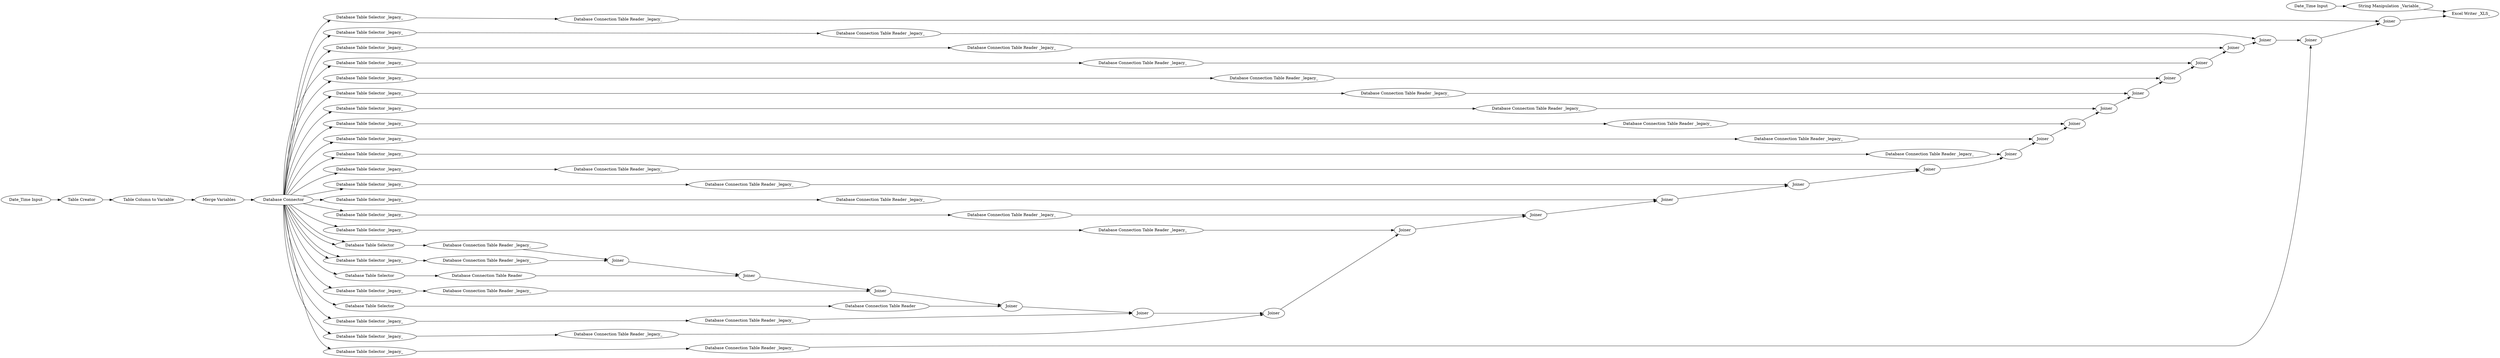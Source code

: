 digraph {
	16 [label="Database Connector"]
	42 [label="Database Table Selector"]
	43 [label="Database Table Selector"]
	44 [label="Database Table Selector"]
	46 [label="Database Connection Table Reader"]
	47 [label="Database Connection Table Reader"]
	117 [label="Database Connection Table Reader _legacy_"]
	118 [label="Database Connection Table Reader _legacy_"]
	119 [label="Database Table Selector _legacy_"]
	120 [label="Database Table Selector _legacy_"]
	121 [label="Database Table Selector _legacy_"]
	122 [label="Database Connection Table Reader _legacy_"]
	123 [label="Database Connection Table Reader _legacy_"]
	124 [label="Database Table Selector _legacy_"]
	125 [label="Database Connection Table Reader _legacy_"]
	126 [label="Database Table Selector _legacy_"]
	127 [label="Database Connection Table Reader _legacy_"]
	128 [label=Joiner]
	276 [label="Date_Time Input"]
	277 [label=Joiner]
	278 [label=Joiner]
	279 [label=Joiner]
	280 [label=Joiner]
	281 [label=Joiner]
	282 [label=Joiner]
	283 [label="Database Table Selector _legacy_"]
	284 [label="Database Connection Table Reader _legacy_"]
	285 [label=Joiner]
	286 [label="Database Table Selector _legacy_"]
	287 [label="String Manipulation _Variable_"]
	288 [label="Database Table Selector _legacy_"]
	289 [label="Database Table Selector _legacy_"]
	290 [label="Database Table Selector _legacy_"]
	291 [label="Database Table Selector _legacy_"]
	292 [label="Database Table Selector _legacy_"]
	293 [label="Database Connection Table Reader _legacy_"]
	294 [label="Database Connection Table Reader _legacy_"]
	295 [label="Database Connection Table Reader _legacy_"]
	296 [label="Database Connection Table Reader _legacy_"]
	297 [label="Database Connection Table Reader _legacy_"]
	298 [label="Database Connection Table Reader _legacy_"]
	299 [label=Joiner]
	300 [label=Joiner]
	301 [label=Joiner]
	302 [label=Joiner]
	303 [label=Joiner]
	304 [label=Joiner]
	305 [label="Database Table Selector _legacy_"]
	306 [label="Database Connection Table Reader _legacy_"]
	307 [label="Database Table Selector _legacy_"]
	308 [label="Database Connection Table Reader _legacy_"]
	309 [label="Database Table Selector _legacy_"]
	310 [label="Database Connection Table Reader _legacy_"]
	311 [label="Database Table Selector _legacy_"]
	312 [label="Database Table Selector _legacy_"]
	313 [label="Database Table Selector _legacy_"]
	314 [label="Database Table Selector _legacy_"]
	315 [label="Database Table Selector _legacy_"]
	316 [label="Database Connection Table Reader _legacy_"]
	317 [label="Database Connection Table Reader _legacy_"]
	318 [label="Database Connection Table Reader _legacy_"]
	319 [label="Database Connection Table Reader _legacy_"]
	320 [label="Database Connection Table Reader _legacy_"]
	321 [label=Joiner]
	322 [label=Joiner]
	323 [label=Joiner]
	324 [label=Joiner]
	325 [label=Joiner]
	326 [label=Joiner]
	327 [label=Joiner]
	328 [label=Joiner]
	329 [label="Excel Writer _XLS_"]
	1056 [label="Table Column to Variable"]
	1070 [label="Table Creator"]
	1079 [label="Merge Variables"]
	1080 [label="Date_Time Input"]
	16 -> 283
	16 -> 286
	16 -> 305
	16 -> 307
	16 -> 309
	16 -> 311
	16 -> 312
	16 -> 313
	16 -> 314
	16 -> 315
	16 -> 288
	16 -> 289
	16 -> 290
	16 -> 291
	16 -> 292
	16 -> 42
	16 -> 42
	16 -> 43
	16 -> 44
	16 -> 119
	16 -> 120
	16 -> 121
	16 -> 124
	16 -> 124
	16 -> 126
	42 -> 117
	43 -> 46
	44 -> 47
	46 -> 277
	47 -> 279
	117 -> 128
	118 -> 281
	119 -> 118
	120 -> 122
	121 -> 123
	122 -> 280
	123 -> 282
	124 -> 125
	125 -> 128
	126 -> 127
	127 -> 278
	128 -> 277
	276 -> 287
	277 -> 278
	278 -> 279
	279 -> 280
	280 -> 281
	281 -> 282
	282 -> 285
	283 -> 284
	284 -> 285
	285 -> 299
	286 -> 293
	287 -> 329
	288 -> 294
	289 -> 295
	290 -> 296
	291 -> 297
	292 -> 298
	293 -> 299
	294 -> 300
	295 -> 301
	296 -> 302
	297 -> 303
	298 -> 304
	299 -> 300
	300 -> 301
	301 -> 302
	302 -> 303
	303 -> 304
	304 -> 321
	305 -> 306
	306 -> 321
	307 -> 308
	308 -> 322
	309 -> 310
	310 -> 323
	311 -> 316
	312 -> 317
	313 -> 318
	314 -> 319
	315 -> 320
	316 -> 324
	317 -> 325
	318 -> 326
	319 -> 327
	320 -> 328
	321 -> 322
	322 -> 323
	323 -> 324
	324 -> 325
	325 -> 326
	326 -> 327
	327 -> 328
	328 -> 329
	1056 -> 1079
	1070 -> 1056
	1079 -> 16
	1080 -> 1070
	rankdir=LR
}
